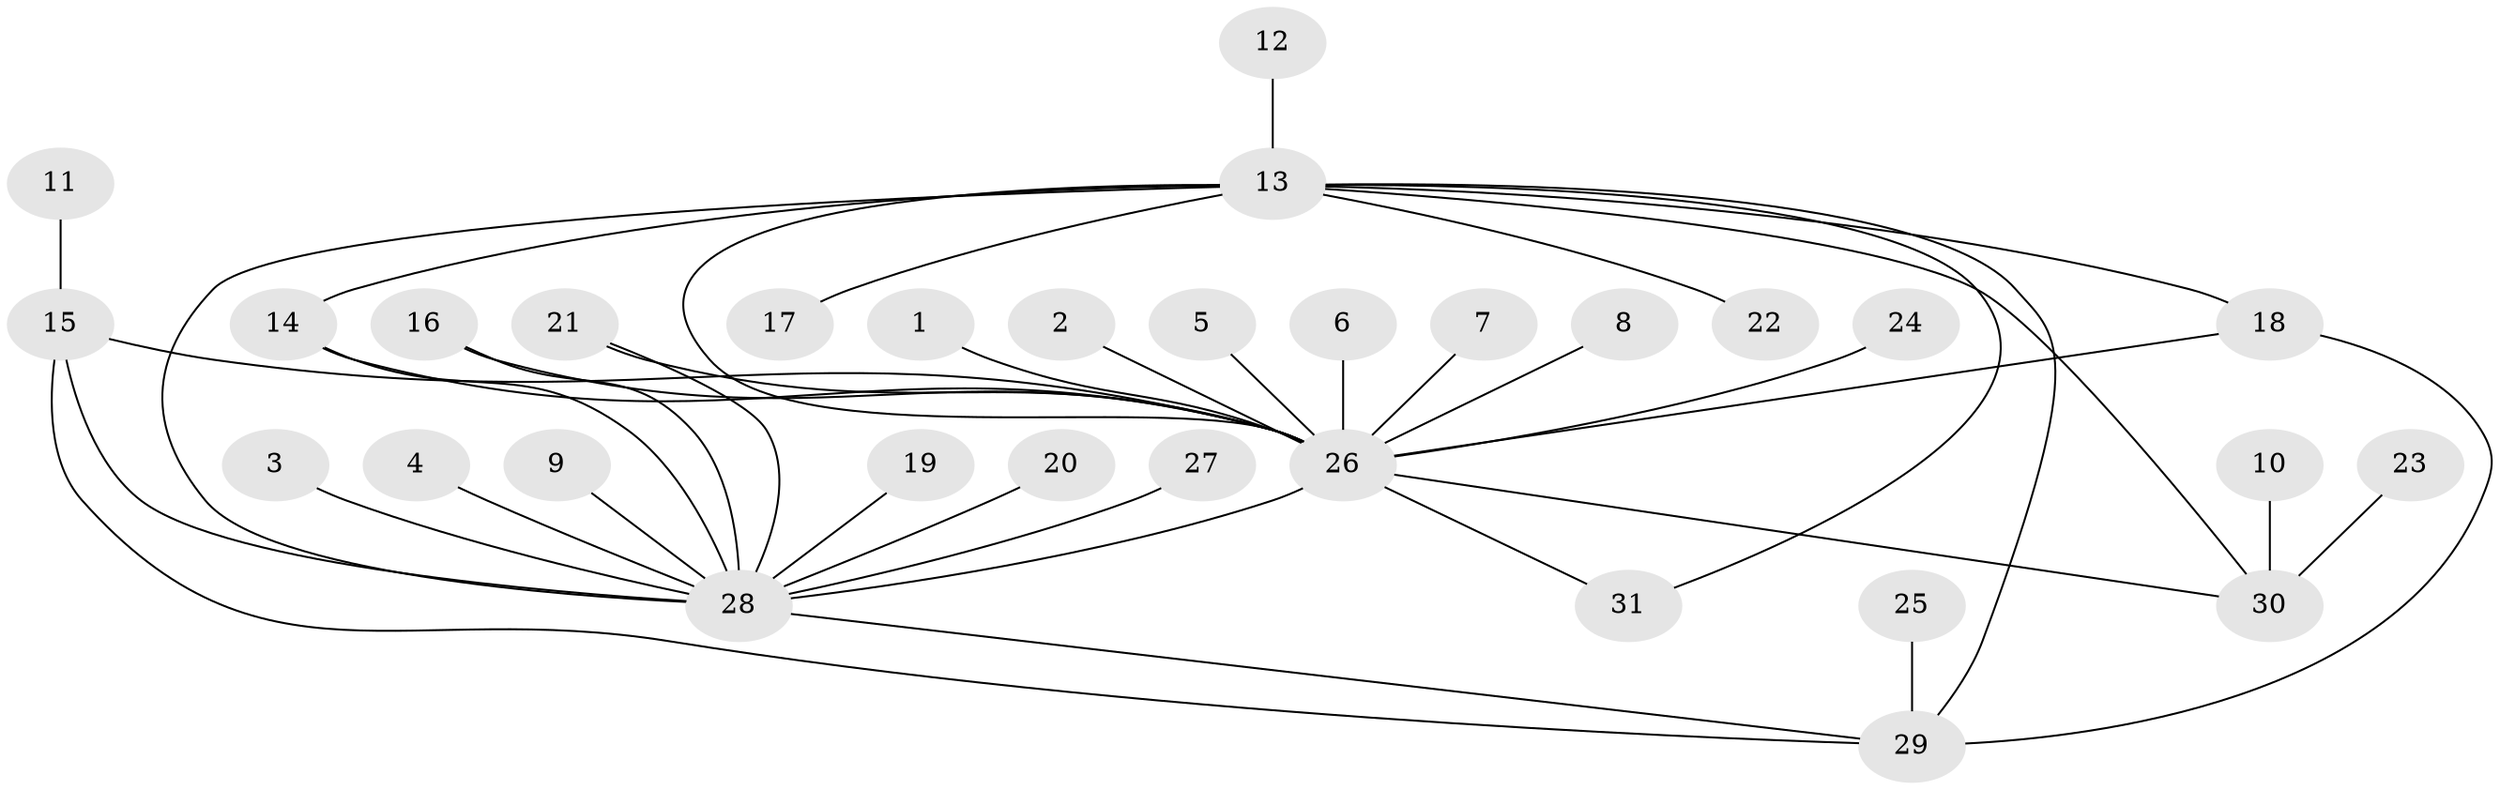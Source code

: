 // original degree distribution, {2: 0.1724137931034483, 24: 0.017241379310344827, 14: 0.017241379310344827, 1: 0.5689655172413793, 9: 0.034482758620689655, 8: 0.017241379310344827, 3: 0.08620689655172414, 7: 0.034482758620689655, 5: 0.034482758620689655, 4: 0.017241379310344827}
// Generated by graph-tools (version 1.1) at 2025/49/03/09/25 03:49:48]
// undirected, 31 vertices, 42 edges
graph export_dot {
graph [start="1"]
  node [color=gray90,style=filled];
  1;
  2;
  3;
  4;
  5;
  6;
  7;
  8;
  9;
  10;
  11;
  12;
  13;
  14;
  15;
  16;
  17;
  18;
  19;
  20;
  21;
  22;
  23;
  24;
  25;
  26;
  27;
  28;
  29;
  30;
  31;
  1 -- 26 [weight=1.0];
  2 -- 26 [weight=1.0];
  3 -- 28 [weight=2.0];
  4 -- 28 [weight=1.0];
  5 -- 26 [weight=1.0];
  6 -- 26 [weight=1.0];
  7 -- 26 [weight=1.0];
  8 -- 26 [weight=1.0];
  9 -- 28 [weight=1.0];
  10 -- 30 [weight=1.0];
  11 -- 15 [weight=1.0];
  12 -- 13 [weight=1.0];
  13 -- 14 [weight=1.0];
  13 -- 17 [weight=1.0];
  13 -- 18 [weight=1.0];
  13 -- 22 [weight=1.0];
  13 -- 26 [weight=1.0];
  13 -- 28 [weight=2.0];
  13 -- 29 [weight=1.0];
  13 -- 30 [weight=1.0];
  13 -- 31 [weight=1.0];
  14 -- 26 [weight=1.0];
  14 -- 28 [weight=1.0];
  15 -- 26 [weight=1.0];
  15 -- 28 [weight=2.0];
  15 -- 29 [weight=1.0];
  16 -- 26 [weight=1.0];
  16 -- 28 [weight=1.0];
  18 -- 26 [weight=1.0];
  18 -- 29 [weight=1.0];
  19 -- 28 [weight=1.0];
  20 -- 28 [weight=1.0];
  21 -- 26 [weight=1.0];
  21 -- 28 [weight=1.0];
  23 -- 30 [weight=1.0];
  24 -- 26 [weight=1.0];
  25 -- 29 [weight=1.0];
  26 -- 28 [weight=4.0];
  26 -- 30 [weight=1.0];
  26 -- 31 [weight=1.0];
  27 -- 28 [weight=1.0];
  28 -- 29 [weight=1.0];
}
